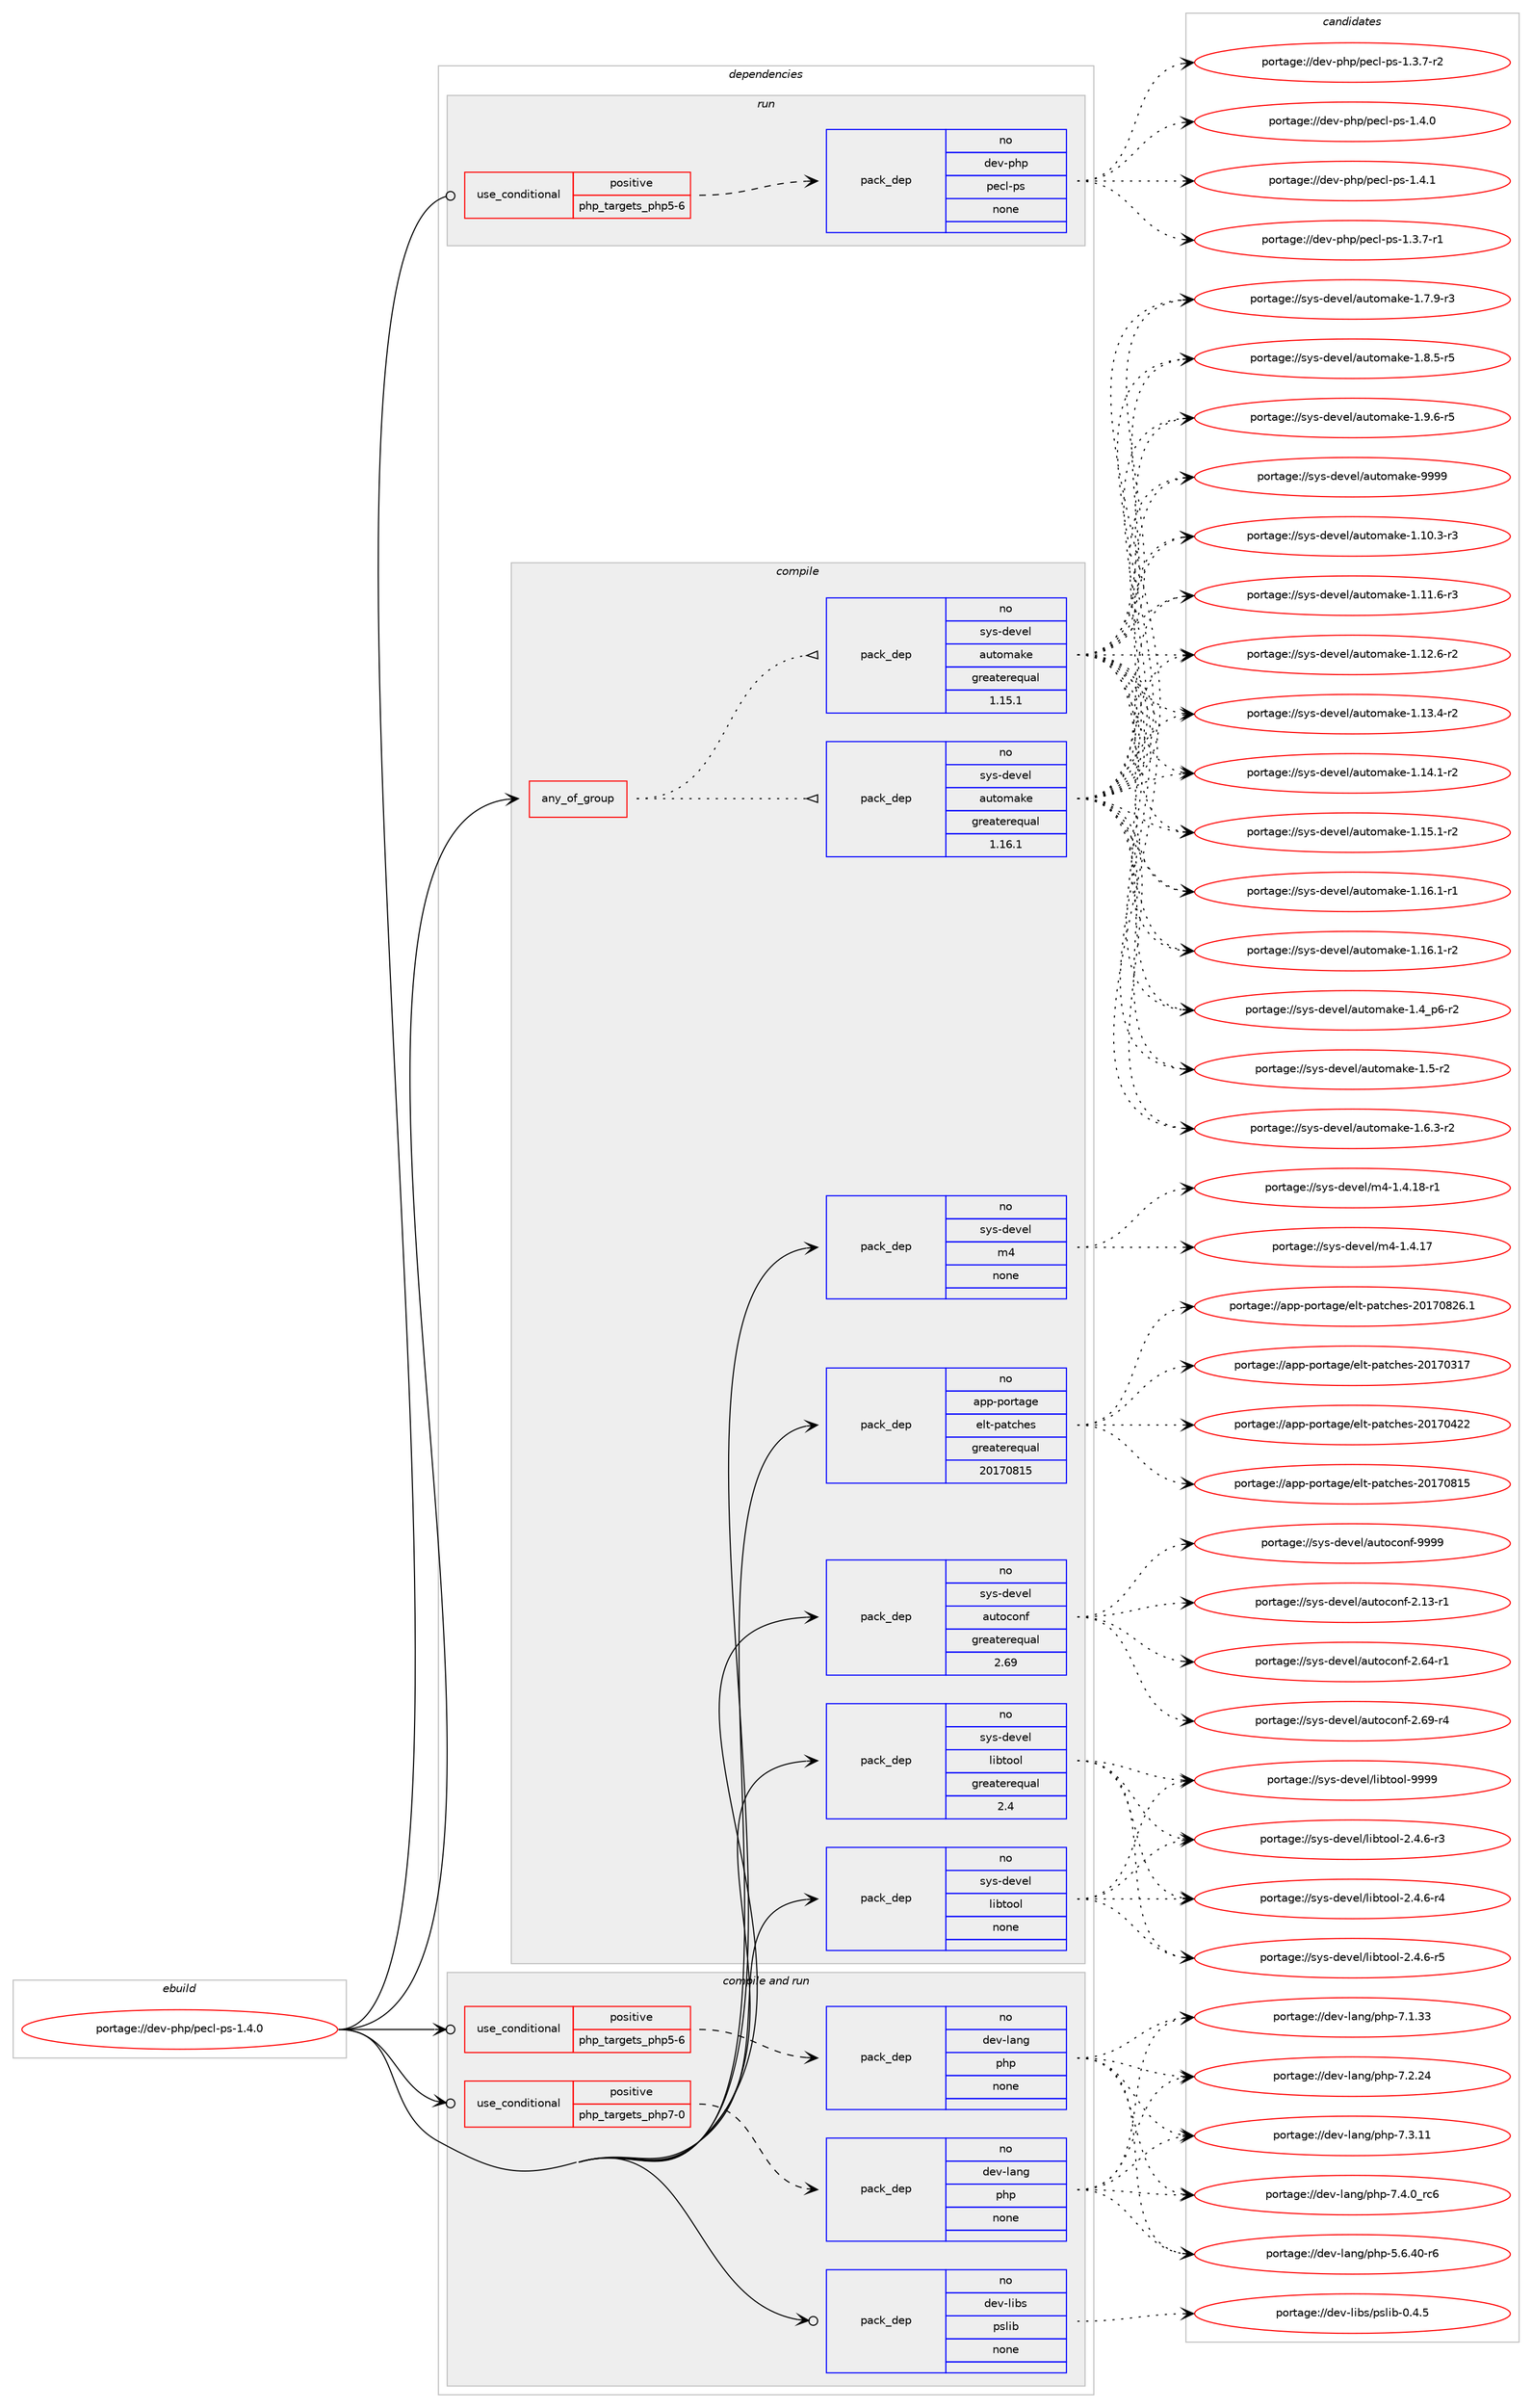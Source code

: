 digraph prolog {

# *************
# Graph options
# *************

newrank=true;
concentrate=true;
compound=true;
graph [rankdir=LR,fontname=Helvetica,fontsize=10,ranksep=1.5];#, ranksep=2.5, nodesep=0.2];
edge  [arrowhead=vee];
node  [fontname=Helvetica,fontsize=10];

# **********
# The ebuild
# **********

subgraph cluster_leftcol {
color=gray;
rank=same;
label=<<i>ebuild</i>>;
id [label="portage://dev-php/pecl-ps-1.4.0", color=red, width=4, href="../dev-php/pecl-ps-1.4.0.svg"];
}

# ****************
# The dependencies
# ****************

subgraph cluster_midcol {
color=gray;
label=<<i>dependencies</i>>;
subgraph cluster_compile {
fillcolor="#eeeeee";
style=filled;
label=<<i>compile</i>>;
subgraph any3193 {
dependency125876 [label=<<TABLE BORDER="0" CELLBORDER="1" CELLSPACING="0" CELLPADDING="4"><TR><TD CELLPADDING="10">any_of_group</TD></TR></TABLE>>, shape=none, color=red];subgraph pack98175 {
dependency125877 [label=<<TABLE BORDER="0" CELLBORDER="1" CELLSPACING="0" CELLPADDING="4" WIDTH="220"><TR><TD ROWSPAN="6" CELLPADDING="30">pack_dep</TD></TR><TR><TD WIDTH="110">no</TD></TR><TR><TD>sys-devel</TD></TR><TR><TD>automake</TD></TR><TR><TD>greaterequal</TD></TR><TR><TD>1.16.1</TD></TR></TABLE>>, shape=none, color=blue];
}
dependency125876:e -> dependency125877:w [weight=20,style="dotted",arrowhead="oinv"];
subgraph pack98176 {
dependency125878 [label=<<TABLE BORDER="0" CELLBORDER="1" CELLSPACING="0" CELLPADDING="4" WIDTH="220"><TR><TD ROWSPAN="6" CELLPADDING="30">pack_dep</TD></TR><TR><TD WIDTH="110">no</TD></TR><TR><TD>sys-devel</TD></TR><TR><TD>automake</TD></TR><TR><TD>greaterequal</TD></TR><TR><TD>1.15.1</TD></TR></TABLE>>, shape=none, color=blue];
}
dependency125876:e -> dependency125878:w [weight=20,style="dotted",arrowhead="oinv"];
}
id:e -> dependency125876:w [weight=20,style="solid",arrowhead="vee"];
subgraph pack98177 {
dependency125879 [label=<<TABLE BORDER="0" CELLBORDER="1" CELLSPACING="0" CELLPADDING="4" WIDTH="220"><TR><TD ROWSPAN="6" CELLPADDING="30">pack_dep</TD></TR><TR><TD WIDTH="110">no</TD></TR><TR><TD>app-portage</TD></TR><TR><TD>elt-patches</TD></TR><TR><TD>greaterequal</TD></TR><TR><TD>20170815</TD></TR></TABLE>>, shape=none, color=blue];
}
id:e -> dependency125879:w [weight=20,style="solid",arrowhead="vee"];
subgraph pack98178 {
dependency125880 [label=<<TABLE BORDER="0" CELLBORDER="1" CELLSPACING="0" CELLPADDING="4" WIDTH="220"><TR><TD ROWSPAN="6" CELLPADDING="30">pack_dep</TD></TR><TR><TD WIDTH="110">no</TD></TR><TR><TD>sys-devel</TD></TR><TR><TD>autoconf</TD></TR><TR><TD>greaterequal</TD></TR><TR><TD>2.69</TD></TR></TABLE>>, shape=none, color=blue];
}
id:e -> dependency125880:w [weight=20,style="solid",arrowhead="vee"];
subgraph pack98179 {
dependency125881 [label=<<TABLE BORDER="0" CELLBORDER="1" CELLSPACING="0" CELLPADDING="4" WIDTH="220"><TR><TD ROWSPAN="6" CELLPADDING="30">pack_dep</TD></TR><TR><TD WIDTH="110">no</TD></TR><TR><TD>sys-devel</TD></TR><TR><TD>libtool</TD></TR><TR><TD>greaterequal</TD></TR><TR><TD>2.4</TD></TR></TABLE>>, shape=none, color=blue];
}
id:e -> dependency125881:w [weight=20,style="solid",arrowhead="vee"];
subgraph pack98180 {
dependency125882 [label=<<TABLE BORDER="0" CELLBORDER="1" CELLSPACING="0" CELLPADDING="4" WIDTH="220"><TR><TD ROWSPAN="6" CELLPADDING="30">pack_dep</TD></TR><TR><TD WIDTH="110">no</TD></TR><TR><TD>sys-devel</TD></TR><TR><TD>libtool</TD></TR><TR><TD>none</TD></TR><TR><TD></TD></TR></TABLE>>, shape=none, color=blue];
}
id:e -> dependency125882:w [weight=20,style="solid",arrowhead="vee"];
subgraph pack98181 {
dependency125883 [label=<<TABLE BORDER="0" CELLBORDER="1" CELLSPACING="0" CELLPADDING="4" WIDTH="220"><TR><TD ROWSPAN="6" CELLPADDING="30">pack_dep</TD></TR><TR><TD WIDTH="110">no</TD></TR><TR><TD>sys-devel</TD></TR><TR><TD>m4</TD></TR><TR><TD>none</TD></TR><TR><TD></TD></TR></TABLE>>, shape=none, color=blue];
}
id:e -> dependency125883:w [weight=20,style="solid",arrowhead="vee"];
}
subgraph cluster_compileandrun {
fillcolor="#eeeeee";
style=filled;
label=<<i>compile and run</i>>;
subgraph cond24443 {
dependency125884 [label=<<TABLE BORDER="0" CELLBORDER="1" CELLSPACING="0" CELLPADDING="4"><TR><TD ROWSPAN="3" CELLPADDING="10">use_conditional</TD></TR><TR><TD>positive</TD></TR><TR><TD>php_targets_php5-6</TD></TR></TABLE>>, shape=none, color=red];
subgraph pack98182 {
dependency125885 [label=<<TABLE BORDER="0" CELLBORDER="1" CELLSPACING="0" CELLPADDING="4" WIDTH="220"><TR><TD ROWSPAN="6" CELLPADDING="30">pack_dep</TD></TR><TR><TD WIDTH="110">no</TD></TR><TR><TD>dev-lang</TD></TR><TR><TD>php</TD></TR><TR><TD>none</TD></TR><TR><TD></TD></TR></TABLE>>, shape=none, color=blue];
}
dependency125884:e -> dependency125885:w [weight=20,style="dashed",arrowhead="vee"];
}
id:e -> dependency125884:w [weight=20,style="solid",arrowhead="odotvee"];
subgraph cond24444 {
dependency125886 [label=<<TABLE BORDER="0" CELLBORDER="1" CELLSPACING="0" CELLPADDING="4"><TR><TD ROWSPAN="3" CELLPADDING="10">use_conditional</TD></TR><TR><TD>positive</TD></TR><TR><TD>php_targets_php7-0</TD></TR></TABLE>>, shape=none, color=red];
subgraph pack98183 {
dependency125887 [label=<<TABLE BORDER="0" CELLBORDER="1" CELLSPACING="0" CELLPADDING="4" WIDTH="220"><TR><TD ROWSPAN="6" CELLPADDING="30">pack_dep</TD></TR><TR><TD WIDTH="110">no</TD></TR><TR><TD>dev-lang</TD></TR><TR><TD>php</TD></TR><TR><TD>none</TD></TR><TR><TD></TD></TR></TABLE>>, shape=none, color=blue];
}
dependency125886:e -> dependency125887:w [weight=20,style="dashed",arrowhead="vee"];
}
id:e -> dependency125886:w [weight=20,style="solid",arrowhead="odotvee"];
subgraph pack98184 {
dependency125888 [label=<<TABLE BORDER="0" CELLBORDER="1" CELLSPACING="0" CELLPADDING="4" WIDTH="220"><TR><TD ROWSPAN="6" CELLPADDING="30">pack_dep</TD></TR><TR><TD WIDTH="110">no</TD></TR><TR><TD>dev-libs</TD></TR><TR><TD>pslib</TD></TR><TR><TD>none</TD></TR><TR><TD></TD></TR></TABLE>>, shape=none, color=blue];
}
id:e -> dependency125888:w [weight=20,style="solid",arrowhead="odotvee"];
}
subgraph cluster_run {
fillcolor="#eeeeee";
style=filled;
label=<<i>run</i>>;
subgraph cond24445 {
dependency125889 [label=<<TABLE BORDER="0" CELLBORDER="1" CELLSPACING="0" CELLPADDING="4"><TR><TD ROWSPAN="3" CELLPADDING="10">use_conditional</TD></TR><TR><TD>positive</TD></TR><TR><TD>php_targets_php5-6</TD></TR></TABLE>>, shape=none, color=red];
subgraph pack98185 {
dependency125890 [label=<<TABLE BORDER="0" CELLBORDER="1" CELLSPACING="0" CELLPADDING="4" WIDTH="220"><TR><TD ROWSPAN="6" CELLPADDING="30">pack_dep</TD></TR><TR><TD WIDTH="110">no</TD></TR><TR><TD>dev-php</TD></TR><TR><TD>pecl-ps</TD></TR><TR><TD>none</TD></TR><TR><TD></TD></TR></TABLE>>, shape=none, color=blue];
}
dependency125889:e -> dependency125890:w [weight=20,style="dashed",arrowhead="vee"];
}
id:e -> dependency125889:w [weight=20,style="solid",arrowhead="odot"];
}
}

# **************
# The candidates
# **************

subgraph cluster_choices {
rank=same;
color=gray;
label=<<i>candidates</i>>;

subgraph choice98175 {
color=black;
nodesep=1;
choiceportage11512111545100101118101108479711711611110997107101454946494846514511451 [label="portage://sys-devel/automake-1.10.3-r3", color=red, width=4,href="../sys-devel/automake-1.10.3-r3.svg"];
choiceportage11512111545100101118101108479711711611110997107101454946494946544511451 [label="portage://sys-devel/automake-1.11.6-r3", color=red, width=4,href="../sys-devel/automake-1.11.6-r3.svg"];
choiceportage11512111545100101118101108479711711611110997107101454946495046544511450 [label="portage://sys-devel/automake-1.12.6-r2", color=red, width=4,href="../sys-devel/automake-1.12.6-r2.svg"];
choiceportage11512111545100101118101108479711711611110997107101454946495146524511450 [label="portage://sys-devel/automake-1.13.4-r2", color=red, width=4,href="../sys-devel/automake-1.13.4-r2.svg"];
choiceportage11512111545100101118101108479711711611110997107101454946495246494511450 [label="portage://sys-devel/automake-1.14.1-r2", color=red, width=4,href="../sys-devel/automake-1.14.1-r2.svg"];
choiceportage11512111545100101118101108479711711611110997107101454946495346494511450 [label="portage://sys-devel/automake-1.15.1-r2", color=red, width=4,href="../sys-devel/automake-1.15.1-r2.svg"];
choiceportage11512111545100101118101108479711711611110997107101454946495446494511449 [label="portage://sys-devel/automake-1.16.1-r1", color=red, width=4,href="../sys-devel/automake-1.16.1-r1.svg"];
choiceportage11512111545100101118101108479711711611110997107101454946495446494511450 [label="portage://sys-devel/automake-1.16.1-r2", color=red, width=4,href="../sys-devel/automake-1.16.1-r2.svg"];
choiceportage115121115451001011181011084797117116111109971071014549465295112544511450 [label="portage://sys-devel/automake-1.4_p6-r2", color=red, width=4,href="../sys-devel/automake-1.4_p6-r2.svg"];
choiceportage11512111545100101118101108479711711611110997107101454946534511450 [label="portage://sys-devel/automake-1.5-r2", color=red, width=4,href="../sys-devel/automake-1.5-r2.svg"];
choiceportage115121115451001011181011084797117116111109971071014549465446514511450 [label="portage://sys-devel/automake-1.6.3-r2", color=red, width=4,href="../sys-devel/automake-1.6.3-r2.svg"];
choiceportage115121115451001011181011084797117116111109971071014549465546574511451 [label="portage://sys-devel/automake-1.7.9-r3", color=red, width=4,href="../sys-devel/automake-1.7.9-r3.svg"];
choiceportage115121115451001011181011084797117116111109971071014549465646534511453 [label="portage://sys-devel/automake-1.8.5-r5", color=red, width=4,href="../sys-devel/automake-1.8.5-r5.svg"];
choiceportage115121115451001011181011084797117116111109971071014549465746544511453 [label="portage://sys-devel/automake-1.9.6-r5", color=red, width=4,href="../sys-devel/automake-1.9.6-r5.svg"];
choiceportage115121115451001011181011084797117116111109971071014557575757 [label="portage://sys-devel/automake-9999", color=red, width=4,href="../sys-devel/automake-9999.svg"];
dependency125877:e -> choiceportage11512111545100101118101108479711711611110997107101454946494846514511451:w [style=dotted,weight="100"];
dependency125877:e -> choiceportage11512111545100101118101108479711711611110997107101454946494946544511451:w [style=dotted,weight="100"];
dependency125877:e -> choiceportage11512111545100101118101108479711711611110997107101454946495046544511450:w [style=dotted,weight="100"];
dependency125877:e -> choiceportage11512111545100101118101108479711711611110997107101454946495146524511450:w [style=dotted,weight="100"];
dependency125877:e -> choiceportage11512111545100101118101108479711711611110997107101454946495246494511450:w [style=dotted,weight="100"];
dependency125877:e -> choiceportage11512111545100101118101108479711711611110997107101454946495346494511450:w [style=dotted,weight="100"];
dependency125877:e -> choiceportage11512111545100101118101108479711711611110997107101454946495446494511449:w [style=dotted,weight="100"];
dependency125877:e -> choiceportage11512111545100101118101108479711711611110997107101454946495446494511450:w [style=dotted,weight="100"];
dependency125877:e -> choiceportage115121115451001011181011084797117116111109971071014549465295112544511450:w [style=dotted,weight="100"];
dependency125877:e -> choiceportage11512111545100101118101108479711711611110997107101454946534511450:w [style=dotted,weight="100"];
dependency125877:e -> choiceportage115121115451001011181011084797117116111109971071014549465446514511450:w [style=dotted,weight="100"];
dependency125877:e -> choiceportage115121115451001011181011084797117116111109971071014549465546574511451:w [style=dotted,weight="100"];
dependency125877:e -> choiceportage115121115451001011181011084797117116111109971071014549465646534511453:w [style=dotted,weight="100"];
dependency125877:e -> choiceportage115121115451001011181011084797117116111109971071014549465746544511453:w [style=dotted,weight="100"];
dependency125877:e -> choiceportage115121115451001011181011084797117116111109971071014557575757:w [style=dotted,weight="100"];
}
subgraph choice98176 {
color=black;
nodesep=1;
choiceportage11512111545100101118101108479711711611110997107101454946494846514511451 [label="portage://sys-devel/automake-1.10.3-r3", color=red, width=4,href="../sys-devel/automake-1.10.3-r3.svg"];
choiceportage11512111545100101118101108479711711611110997107101454946494946544511451 [label="portage://sys-devel/automake-1.11.6-r3", color=red, width=4,href="../sys-devel/automake-1.11.6-r3.svg"];
choiceportage11512111545100101118101108479711711611110997107101454946495046544511450 [label="portage://sys-devel/automake-1.12.6-r2", color=red, width=4,href="../sys-devel/automake-1.12.6-r2.svg"];
choiceportage11512111545100101118101108479711711611110997107101454946495146524511450 [label="portage://sys-devel/automake-1.13.4-r2", color=red, width=4,href="../sys-devel/automake-1.13.4-r2.svg"];
choiceportage11512111545100101118101108479711711611110997107101454946495246494511450 [label="portage://sys-devel/automake-1.14.1-r2", color=red, width=4,href="../sys-devel/automake-1.14.1-r2.svg"];
choiceportage11512111545100101118101108479711711611110997107101454946495346494511450 [label="portage://sys-devel/automake-1.15.1-r2", color=red, width=4,href="../sys-devel/automake-1.15.1-r2.svg"];
choiceportage11512111545100101118101108479711711611110997107101454946495446494511449 [label="portage://sys-devel/automake-1.16.1-r1", color=red, width=4,href="../sys-devel/automake-1.16.1-r1.svg"];
choiceportage11512111545100101118101108479711711611110997107101454946495446494511450 [label="portage://sys-devel/automake-1.16.1-r2", color=red, width=4,href="../sys-devel/automake-1.16.1-r2.svg"];
choiceportage115121115451001011181011084797117116111109971071014549465295112544511450 [label="portage://sys-devel/automake-1.4_p6-r2", color=red, width=4,href="../sys-devel/automake-1.4_p6-r2.svg"];
choiceportage11512111545100101118101108479711711611110997107101454946534511450 [label="portage://sys-devel/automake-1.5-r2", color=red, width=4,href="../sys-devel/automake-1.5-r2.svg"];
choiceportage115121115451001011181011084797117116111109971071014549465446514511450 [label="portage://sys-devel/automake-1.6.3-r2", color=red, width=4,href="../sys-devel/automake-1.6.3-r2.svg"];
choiceportage115121115451001011181011084797117116111109971071014549465546574511451 [label="portage://sys-devel/automake-1.7.9-r3", color=red, width=4,href="../sys-devel/automake-1.7.9-r3.svg"];
choiceportage115121115451001011181011084797117116111109971071014549465646534511453 [label="portage://sys-devel/automake-1.8.5-r5", color=red, width=4,href="../sys-devel/automake-1.8.5-r5.svg"];
choiceportage115121115451001011181011084797117116111109971071014549465746544511453 [label="portage://sys-devel/automake-1.9.6-r5", color=red, width=4,href="../sys-devel/automake-1.9.6-r5.svg"];
choiceportage115121115451001011181011084797117116111109971071014557575757 [label="portage://sys-devel/automake-9999", color=red, width=4,href="../sys-devel/automake-9999.svg"];
dependency125878:e -> choiceportage11512111545100101118101108479711711611110997107101454946494846514511451:w [style=dotted,weight="100"];
dependency125878:e -> choiceportage11512111545100101118101108479711711611110997107101454946494946544511451:w [style=dotted,weight="100"];
dependency125878:e -> choiceportage11512111545100101118101108479711711611110997107101454946495046544511450:w [style=dotted,weight="100"];
dependency125878:e -> choiceportage11512111545100101118101108479711711611110997107101454946495146524511450:w [style=dotted,weight="100"];
dependency125878:e -> choiceportage11512111545100101118101108479711711611110997107101454946495246494511450:w [style=dotted,weight="100"];
dependency125878:e -> choiceportage11512111545100101118101108479711711611110997107101454946495346494511450:w [style=dotted,weight="100"];
dependency125878:e -> choiceportage11512111545100101118101108479711711611110997107101454946495446494511449:w [style=dotted,weight="100"];
dependency125878:e -> choiceportage11512111545100101118101108479711711611110997107101454946495446494511450:w [style=dotted,weight="100"];
dependency125878:e -> choiceportage115121115451001011181011084797117116111109971071014549465295112544511450:w [style=dotted,weight="100"];
dependency125878:e -> choiceportage11512111545100101118101108479711711611110997107101454946534511450:w [style=dotted,weight="100"];
dependency125878:e -> choiceportage115121115451001011181011084797117116111109971071014549465446514511450:w [style=dotted,weight="100"];
dependency125878:e -> choiceportage115121115451001011181011084797117116111109971071014549465546574511451:w [style=dotted,weight="100"];
dependency125878:e -> choiceportage115121115451001011181011084797117116111109971071014549465646534511453:w [style=dotted,weight="100"];
dependency125878:e -> choiceportage115121115451001011181011084797117116111109971071014549465746544511453:w [style=dotted,weight="100"];
dependency125878:e -> choiceportage115121115451001011181011084797117116111109971071014557575757:w [style=dotted,weight="100"];
}
subgraph choice98177 {
color=black;
nodesep=1;
choiceportage97112112451121111141169710310147101108116451129711699104101115455048495548514955 [label="portage://app-portage/elt-patches-20170317", color=red, width=4,href="../app-portage/elt-patches-20170317.svg"];
choiceportage97112112451121111141169710310147101108116451129711699104101115455048495548525050 [label="portage://app-portage/elt-patches-20170422", color=red, width=4,href="../app-portage/elt-patches-20170422.svg"];
choiceportage97112112451121111141169710310147101108116451129711699104101115455048495548564953 [label="portage://app-portage/elt-patches-20170815", color=red, width=4,href="../app-portage/elt-patches-20170815.svg"];
choiceportage971121124511211111411697103101471011081164511297116991041011154550484955485650544649 [label="portage://app-portage/elt-patches-20170826.1", color=red, width=4,href="../app-portage/elt-patches-20170826.1.svg"];
dependency125879:e -> choiceportage97112112451121111141169710310147101108116451129711699104101115455048495548514955:w [style=dotted,weight="100"];
dependency125879:e -> choiceportage97112112451121111141169710310147101108116451129711699104101115455048495548525050:w [style=dotted,weight="100"];
dependency125879:e -> choiceportage97112112451121111141169710310147101108116451129711699104101115455048495548564953:w [style=dotted,weight="100"];
dependency125879:e -> choiceportage971121124511211111411697103101471011081164511297116991041011154550484955485650544649:w [style=dotted,weight="100"];
}
subgraph choice98178 {
color=black;
nodesep=1;
choiceportage1151211154510010111810110847971171161119911111010245504649514511449 [label="portage://sys-devel/autoconf-2.13-r1", color=red, width=4,href="../sys-devel/autoconf-2.13-r1.svg"];
choiceportage1151211154510010111810110847971171161119911111010245504654524511449 [label="portage://sys-devel/autoconf-2.64-r1", color=red, width=4,href="../sys-devel/autoconf-2.64-r1.svg"];
choiceportage1151211154510010111810110847971171161119911111010245504654574511452 [label="portage://sys-devel/autoconf-2.69-r4", color=red, width=4,href="../sys-devel/autoconf-2.69-r4.svg"];
choiceportage115121115451001011181011084797117116111991111101024557575757 [label="portage://sys-devel/autoconf-9999", color=red, width=4,href="../sys-devel/autoconf-9999.svg"];
dependency125880:e -> choiceportage1151211154510010111810110847971171161119911111010245504649514511449:w [style=dotted,weight="100"];
dependency125880:e -> choiceportage1151211154510010111810110847971171161119911111010245504654524511449:w [style=dotted,weight="100"];
dependency125880:e -> choiceportage1151211154510010111810110847971171161119911111010245504654574511452:w [style=dotted,weight="100"];
dependency125880:e -> choiceportage115121115451001011181011084797117116111991111101024557575757:w [style=dotted,weight="100"];
}
subgraph choice98179 {
color=black;
nodesep=1;
choiceportage1151211154510010111810110847108105981161111111084550465246544511451 [label="portage://sys-devel/libtool-2.4.6-r3", color=red, width=4,href="../sys-devel/libtool-2.4.6-r3.svg"];
choiceportage1151211154510010111810110847108105981161111111084550465246544511452 [label="portage://sys-devel/libtool-2.4.6-r4", color=red, width=4,href="../sys-devel/libtool-2.4.6-r4.svg"];
choiceportage1151211154510010111810110847108105981161111111084550465246544511453 [label="portage://sys-devel/libtool-2.4.6-r5", color=red, width=4,href="../sys-devel/libtool-2.4.6-r5.svg"];
choiceportage1151211154510010111810110847108105981161111111084557575757 [label="portage://sys-devel/libtool-9999", color=red, width=4,href="../sys-devel/libtool-9999.svg"];
dependency125881:e -> choiceportage1151211154510010111810110847108105981161111111084550465246544511451:w [style=dotted,weight="100"];
dependency125881:e -> choiceportage1151211154510010111810110847108105981161111111084550465246544511452:w [style=dotted,weight="100"];
dependency125881:e -> choiceportage1151211154510010111810110847108105981161111111084550465246544511453:w [style=dotted,weight="100"];
dependency125881:e -> choiceportage1151211154510010111810110847108105981161111111084557575757:w [style=dotted,weight="100"];
}
subgraph choice98180 {
color=black;
nodesep=1;
choiceportage1151211154510010111810110847108105981161111111084550465246544511451 [label="portage://sys-devel/libtool-2.4.6-r3", color=red, width=4,href="../sys-devel/libtool-2.4.6-r3.svg"];
choiceportage1151211154510010111810110847108105981161111111084550465246544511452 [label="portage://sys-devel/libtool-2.4.6-r4", color=red, width=4,href="../sys-devel/libtool-2.4.6-r4.svg"];
choiceportage1151211154510010111810110847108105981161111111084550465246544511453 [label="portage://sys-devel/libtool-2.4.6-r5", color=red, width=4,href="../sys-devel/libtool-2.4.6-r5.svg"];
choiceportage1151211154510010111810110847108105981161111111084557575757 [label="portage://sys-devel/libtool-9999", color=red, width=4,href="../sys-devel/libtool-9999.svg"];
dependency125882:e -> choiceportage1151211154510010111810110847108105981161111111084550465246544511451:w [style=dotted,weight="100"];
dependency125882:e -> choiceportage1151211154510010111810110847108105981161111111084550465246544511452:w [style=dotted,weight="100"];
dependency125882:e -> choiceportage1151211154510010111810110847108105981161111111084550465246544511453:w [style=dotted,weight="100"];
dependency125882:e -> choiceportage1151211154510010111810110847108105981161111111084557575757:w [style=dotted,weight="100"];
}
subgraph choice98181 {
color=black;
nodesep=1;
choiceportage11512111545100101118101108471095245494652464955 [label="portage://sys-devel/m4-1.4.17", color=red, width=4,href="../sys-devel/m4-1.4.17.svg"];
choiceportage115121115451001011181011084710952454946524649564511449 [label="portage://sys-devel/m4-1.4.18-r1", color=red, width=4,href="../sys-devel/m4-1.4.18-r1.svg"];
dependency125883:e -> choiceportage11512111545100101118101108471095245494652464955:w [style=dotted,weight="100"];
dependency125883:e -> choiceportage115121115451001011181011084710952454946524649564511449:w [style=dotted,weight="100"];
}
subgraph choice98182 {
color=black;
nodesep=1;
choiceportage100101118451089711010347112104112455346544652484511454 [label="portage://dev-lang/php-5.6.40-r6", color=red, width=4,href="../dev-lang/php-5.6.40-r6.svg"];
choiceportage10010111845108971101034711210411245554649465151 [label="portage://dev-lang/php-7.1.33", color=red, width=4,href="../dev-lang/php-7.1.33.svg"];
choiceportage10010111845108971101034711210411245554650465052 [label="portage://dev-lang/php-7.2.24", color=red, width=4,href="../dev-lang/php-7.2.24.svg"];
choiceportage10010111845108971101034711210411245554651464949 [label="portage://dev-lang/php-7.3.11", color=red, width=4,href="../dev-lang/php-7.3.11.svg"];
choiceportage100101118451089711010347112104112455546524648951149954 [label="portage://dev-lang/php-7.4.0_rc6", color=red, width=4,href="../dev-lang/php-7.4.0_rc6.svg"];
dependency125885:e -> choiceportage100101118451089711010347112104112455346544652484511454:w [style=dotted,weight="100"];
dependency125885:e -> choiceportage10010111845108971101034711210411245554649465151:w [style=dotted,weight="100"];
dependency125885:e -> choiceportage10010111845108971101034711210411245554650465052:w [style=dotted,weight="100"];
dependency125885:e -> choiceportage10010111845108971101034711210411245554651464949:w [style=dotted,weight="100"];
dependency125885:e -> choiceportage100101118451089711010347112104112455546524648951149954:w [style=dotted,weight="100"];
}
subgraph choice98183 {
color=black;
nodesep=1;
choiceportage100101118451089711010347112104112455346544652484511454 [label="portage://dev-lang/php-5.6.40-r6", color=red, width=4,href="../dev-lang/php-5.6.40-r6.svg"];
choiceportage10010111845108971101034711210411245554649465151 [label="portage://dev-lang/php-7.1.33", color=red, width=4,href="../dev-lang/php-7.1.33.svg"];
choiceportage10010111845108971101034711210411245554650465052 [label="portage://dev-lang/php-7.2.24", color=red, width=4,href="../dev-lang/php-7.2.24.svg"];
choiceportage10010111845108971101034711210411245554651464949 [label="portage://dev-lang/php-7.3.11", color=red, width=4,href="../dev-lang/php-7.3.11.svg"];
choiceportage100101118451089711010347112104112455546524648951149954 [label="portage://dev-lang/php-7.4.0_rc6", color=red, width=4,href="../dev-lang/php-7.4.0_rc6.svg"];
dependency125887:e -> choiceportage100101118451089711010347112104112455346544652484511454:w [style=dotted,weight="100"];
dependency125887:e -> choiceportage10010111845108971101034711210411245554649465151:w [style=dotted,weight="100"];
dependency125887:e -> choiceportage10010111845108971101034711210411245554650465052:w [style=dotted,weight="100"];
dependency125887:e -> choiceportage10010111845108971101034711210411245554651464949:w [style=dotted,weight="100"];
dependency125887:e -> choiceportage100101118451089711010347112104112455546524648951149954:w [style=dotted,weight="100"];
}
subgraph choice98184 {
color=black;
nodesep=1;
choiceportage10010111845108105981154711211510810598454846524653 [label="portage://dev-libs/pslib-0.4.5", color=red, width=4,href="../dev-libs/pslib-0.4.5.svg"];
dependency125888:e -> choiceportage10010111845108105981154711211510810598454846524653:w [style=dotted,weight="100"];
}
subgraph choice98185 {
color=black;
nodesep=1;
choiceportage100101118451121041124711210199108451121154549465146554511449 [label="portage://dev-php/pecl-ps-1.3.7-r1", color=red, width=4,href="../dev-php/pecl-ps-1.3.7-r1.svg"];
choiceportage100101118451121041124711210199108451121154549465146554511450 [label="portage://dev-php/pecl-ps-1.3.7-r2", color=red, width=4,href="../dev-php/pecl-ps-1.3.7-r2.svg"];
choiceportage10010111845112104112471121019910845112115454946524648 [label="portage://dev-php/pecl-ps-1.4.0", color=red, width=4,href="../dev-php/pecl-ps-1.4.0.svg"];
choiceportage10010111845112104112471121019910845112115454946524649 [label="portage://dev-php/pecl-ps-1.4.1", color=red, width=4,href="../dev-php/pecl-ps-1.4.1.svg"];
dependency125890:e -> choiceportage100101118451121041124711210199108451121154549465146554511449:w [style=dotted,weight="100"];
dependency125890:e -> choiceportage100101118451121041124711210199108451121154549465146554511450:w [style=dotted,weight="100"];
dependency125890:e -> choiceportage10010111845112104112471121019910845112115454946524648:w [style=dotted,weight="100"];
dependency125890:e -> choiceportage10010111845112104112471121019910845112115454946524649:w [style=dotted,weight="100"];
}
}

}
